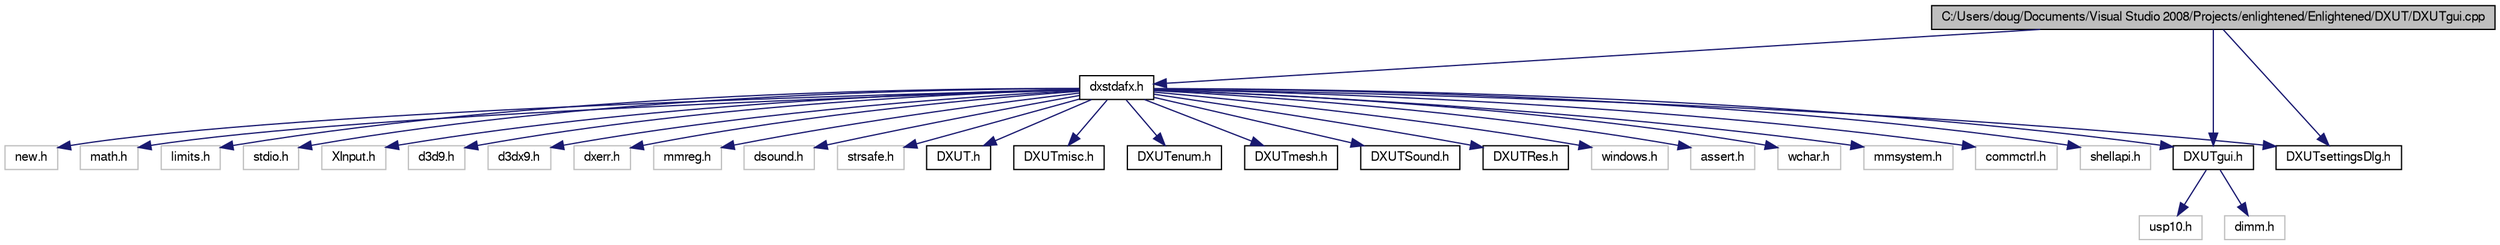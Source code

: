 digraph G
{
  edge [fontname="FreeSans",fontsize="10",labelfontname="FreeSans",labelfontsize="10"];
  node [fontname="FreeSans",fontsize="10",shape=record];
  Node1 [label="C:/Users/doug/Documents/Visual Studio 2008/Projects/enlightened/Enlightened/DXUT/DXUTgui.cpp",height=0.2,width=0.4,color="black", fillcolor="grey75", style="filled" fontcolor="black"];
  Node1 -> Node2 [color="midnightblue",fontsize="10",style="solid",fontname="FreeSans"];
  Node2 [label="dxstdafx.h",height=0.2,width=0.4,color="black", fillcolor="white", style="filled",URL="$dxstdafx_8h.html"];
  Node2 -> Node3 [color="midnightblue",fontsize="10",style="solid",fontname="FreeSans"];
  Node3 [label="windows.h",height=0.2,width=0.4,color="grey75", fillcolor="white", style="filled"];
  Node2 -> Node4 [color="midnightblue",fontsize="10",style="solid",fontname="FreeSans"];
  Node4 [label="assert.h",height=0.2,width=0.4,color="grey75", fillcolor="white", style="filled"];
  Node2 -> Node5 [color="midnightblue",fontsize="10",style="solid",fontname="FreeSans"];
  Node5 [label="wchar.h",height=0.2,width=0.4,color="grey75", fillcolor="white", style="filled"];
  Node2 -> Node6 [color="midnightblue",fontsize="10",style="solid",fontname="FreeSans"];
  Node6 [label="mmsystem.h",height=0.2,width=0.4,color="grey75", fillcolor="white", style="filled"];
  Node2 -> Node7 [color="midnightblue",fontsize="10",style="solid",fontname="FreeSans"];
  Node7 [label="commctrl.h",height=0.2,width=0.4,color="grey75", fillcolor="white", style="filled"];
  Node2 -> Node8 [color="midnightblue",fontsize="10",style="solid",fontname="FreeSans"];
  Node8 [label="shellapi.h",height=0.2,width=0.4,color="grey75", fillcolor="white", style="filled"];
  Node2 -> Node9 [color="midnightblue",fontsize="10",style="solid",fontname="FreeSans"];
  Node9 [label="new.h",height=0.2,width=0.4,color="grey75", fillcolor="white", style="filled"];
  Node2 -> Node10 [color="midnightblue",fontsize="10",style="solid",fontname="FreeSans"];
  Node10 [label="math.h",height=0.2,width=0.4,color="grey75", fillcolor="white", style="filled"];
  Node2 -> Node11 [color="midnightblue",fontsize="10",style="solid",fontname="FreeSans"];
  Node11 [label="limits.h",height=0.2,width=0.4,color="grey75", fillcolor="white", style="filled"];
  Node2 -> Node12 [color="midnightblue",fontsize="10",style="solid",fontname="FreeSans"];
  Node12 [label="stdio.h",height=0.2,width=0.4,color="grey75", fillcolor="white", style="filled"];
  Node2 -> Node13 [color="midnightblue",fontsize="10",style="solid",fontname="FreeSans"];
  Node13 [label="XInput.h",height=0.2,width=0.4,color="grey75", fillcolor="white", style="filled"];
  Node2 -> Node14 [color="midnightblue",fontsize="10",style="solid",fontname="FreeSans"];
  Node14 [label="d3d9.h",height=0.2,width=0.4,color="grey75", fillcolor="white", style="filled"];
  Node2 -> Node15 [color="midnightblue",fontsize="10",style="solid",fontname="FreeSans"];
  Node15 [label="d3dx9.h",height=0.2,width=0.4,color="grey75", fillcolor="white", style="filled"];
  Node2 -> Node16 [color="midnightblue",fontsize="10",style="solid",fontname="FreeSans"];
  Node16 [label="dxerr.h",height=0.2,width=0.4,color="grey75", fillcolor="white", style="filled"];
  Node2 -> Node17 [color="midnightblue",fontsize="10",style="solid",fontname="FreeSans"];
  Node17 [label="mmreg.h",height=0.2,width=0.4,color="grey75", fillcolor="white", style="filled"];
  Node2 -> Node18 [color="midnightblue",fontsize="10",style="solid",fontname="FreeSans"];
  Node18 [label="dsound.h",height=0.2,width=0.4,color="grey75", fillcolor="white", style="filled"];
  Node2 -> Node19 [color="midnightblue",fontsize="10",style="solid",fontname="FreeSans"];
  Node19 [label="strsafe.h",height=0.2,width=0.4,color="grey75", fillcolor="white", style="filled"];
  Node2 -> Node20 [color="midnightblue",fontsize="10",style="solid",fontname="FreeSans"];
  Node20 [label="DXUT.h",height=0.2,width=0.4,color="black", fillcolor="white", style="filled",URL="$_d_x_u_t_8h.html"];
  Node2 -> Node21 [color="midnightblue",fontsize="10",style="solid",fontname="FreeSans"];
  Node21 [label="DXUTmisc.h",height=0.2,width=0.4,color="black", fillcolor="white", style="filled",URL="$_d_x_u_tmisc_8h.html"];
  Node2 -> Node22 [color="midnightblue",fontsize="10",style="solid",fontname="FreeSans"];
  Node22 [label="DXUTenum.h",height=0.2,width=0.4,color="black", fillcolor="white", style="filled",URL="$_d_x_u_tenum_8h.html"];
  Node2 -> Node23 [color="midnightblue",fontsize="10",style="solid",fontname="FreeSans"];
  Node23 [label="DXUTmesh.h",height=0.2,width=0.4,color="black", fillcolor="white", style="filled",URL="$_d_x_u_t_mesh_8h.html"];
  Node2 -> Node24 [color="midnightblue",fontsize="10",style="solid",fontname="FreeSans"];
  Node24 [label="DXUTgui.h",height=0.2,width=0.4,color="black", fillcolor="white", style="filled",URL="$_d_x_u_tgui_8h.html"];
  Node24 -> Node25 [color="midnightblue",fontsize="10",style="solid",fontname="FreeSans"];
  Node25 [label="usp10.h",height=0.2,width=0.4,color="grey75", fillcolor="white", style="filled"];
  Node24 -> Node26 [color="midnightblue",fontsize="10",style="solid",fontname="FreeSans"];
  Node26 [label="dimm.h",height=0.2,width=0.4,color="grey75", fillcolor="white", style="filled"];
  Node2 -> Node27 [color="midnightblue",fontsize="10",style="solid",fontname="FreeSans"];
  Node27 [label="DXUTsettingsDlg.h",height=0.2,width=0.4,color="black", fillcolor="white", style="filled",URL="$_d_x_u_t_settings_dlg_8h.html"];
  Node2 -> Node28 [color="midnightblue",fontsize="10",style="solid",fontname="FreeSans"];
  Node28 [label="DXUTSound.h",height=0.2,width=0.4,color="black", fillcolor="white", style="filled",URL="$_d_x_u_tsound_8h.html"];
  Node2 -> Node29 [color="midnightblue",fontsize="10",style="solid",fontname="FreeSans"];
  Node29 [label="DXUTRes.h",height=0.2,width=0.4,color="black", fillcolor="white", style="filled",URL="$_d_x_u_t_res_8h.html"];
  Node1 -> Node24 [color="midnightblue",fontsize="10",style="solid",fontname="FreeSans"];
  Node1 -> Node27 [color="midnightblue",fontsize="10",style="solid",fontname="FreeSans"];
}
